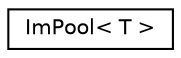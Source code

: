 digraph "Graphical Class Hierarchy"
{
  edge [fontname="Helvetica",fontsize="10",labelfontname="Helvetica",labelfontsize="10"];
  node [fontname="Helvetica",fontsize="10",shape=record];
  rankdir="LR";
  Node0 [label="ImPool\< T \>",height=0.2,width=0.4,color="black", fillcolor="white", style="filled",URL="$structImPool.html"];
}
